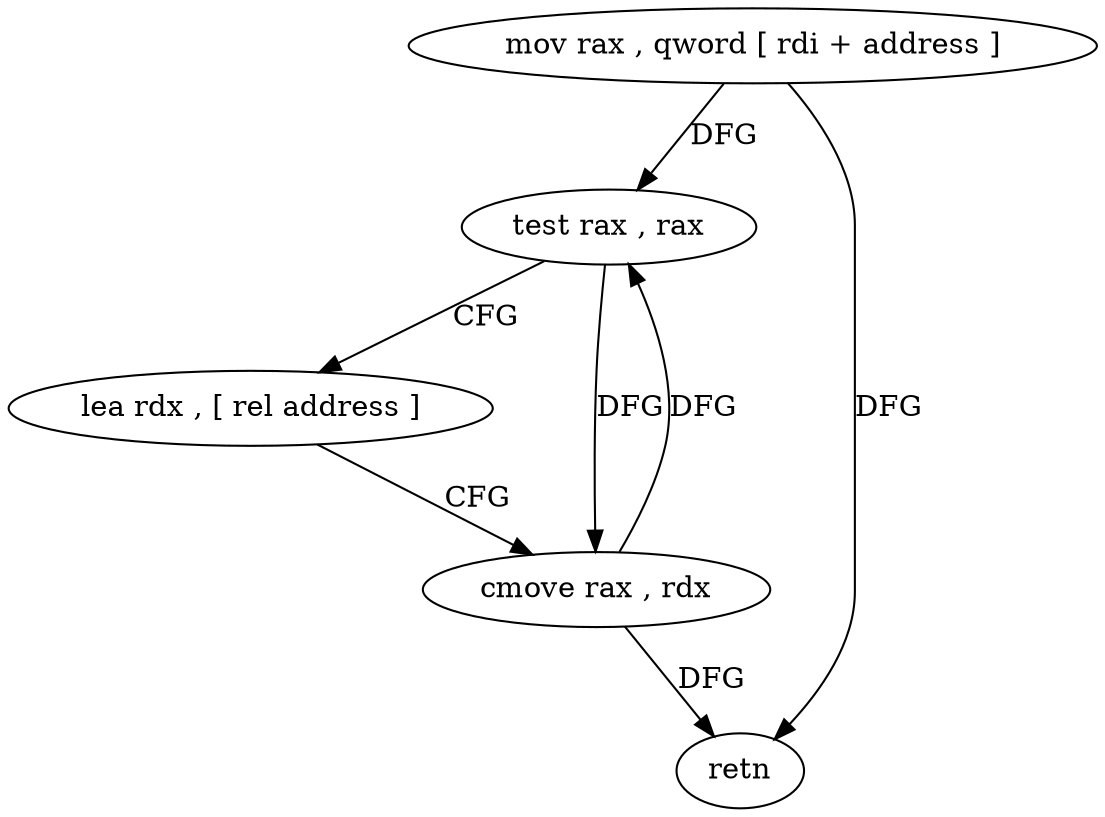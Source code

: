 digraph "func" {
"83649" [label = "mov rax , qword [ rdi + address ]" ]
"83653" [label = "test rax , rax" ]
"83656" [label = "lea rdx , [ rel address ]" ]
"83663" [label = "cmove rax , rdx" ]
"83667" [label = "retn" ]
"83649" -> "83653" [ label = "DFG" ]
"83649" -> "83667" [ label = "DFG" ]
"83653" -> "83656" [ label = "CFG" ]
"83653" -> "83663" [ label = "DFG" ]
"83656" -> "83663" [ label = "CFG" ]
"83663" -> "83667" [ label = "DFG" ]
"83663" -> "83653" [ label = "DFG" ]
}
